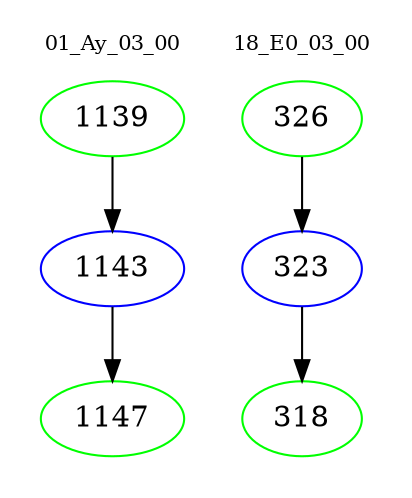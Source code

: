digraph{
subgraph cluster_0 {
color = white
label = "01_Ay_03_00";
fontsize=10;
T0_1139 [label="1139", color="green"]
T0_1139 -> T0_1143 [color="black"]
T0_1143 [label="1143", color="blue"]
T0_1143 -> T0_1147 [color="black"]
T0_1147 [label="1147", color="green"]
}
subgraph cluster_1 {
color = white
label = "18_E0_03_00";
fontsize=10;
T1_326 [label="326", color="green"]
T1_326 -> T1_323 [color="black"]
T1_323 [label="323", color="blue"]
T1_323 -> T1_318 [color="black"]
T1_318 [label="318", color="green"]
}
}
